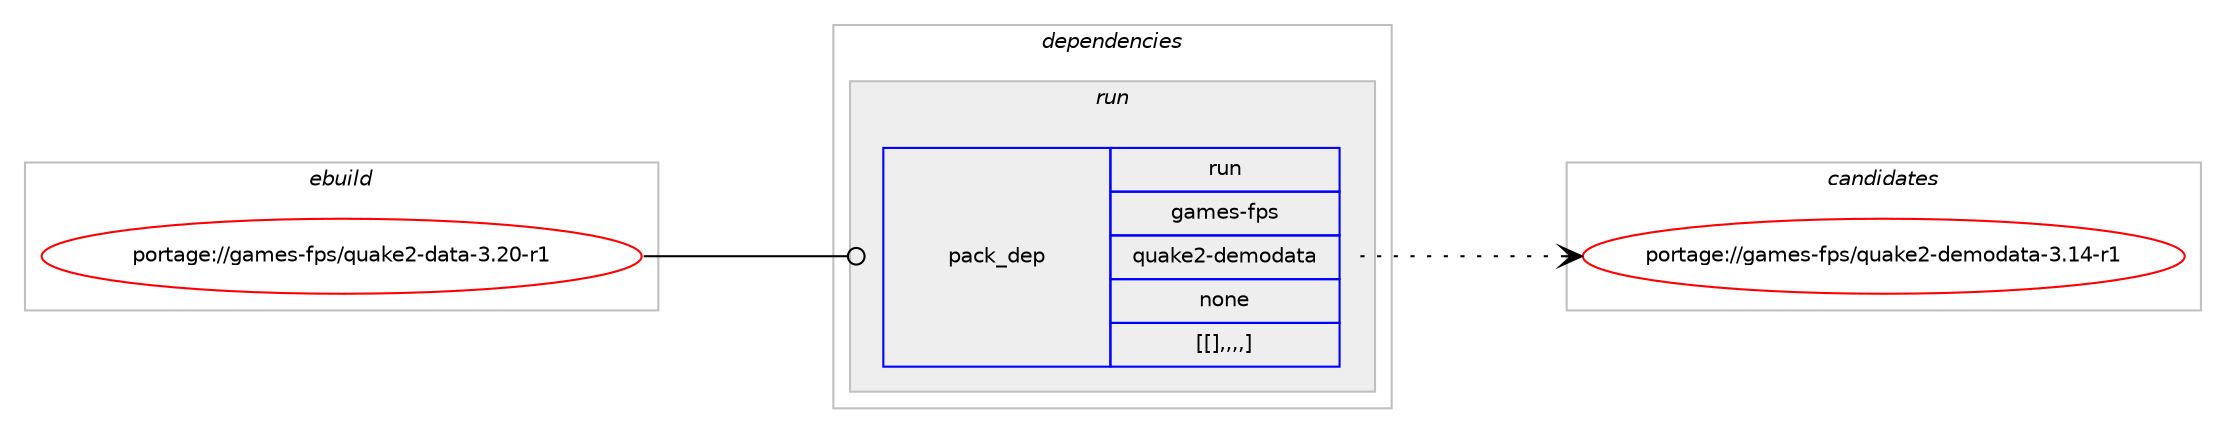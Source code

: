 digraph prolog {

# *************
# Graph options
# *************

newrank=true;
concentrate=true;
compound=true;
graph [rankdir=LR,fontname=Helvetica,fontsize=10,ranksep=1.5];#, ranksep=2.5, nodesep=0.2];
edge  [arrowhead=vee];
node  [fontname=Helvetica,fontsize=10];

# **********
# The ebuild
# **********

subgraph cluster_leftcol {
color=gray;
label=<<i>ebuild</i>>;
id [label="portage://games-fps/quake2-data-3.20-r1", color=red, width=4, href="../games-fps/quake2-data-3.20-r1.svg"];
}

# ****************
# The dependencies
# ****************

subgraph cluster_midcol {
color=gray;
label=<<i>dependencies</i>>;
subgraph cluster_compile {
fillcolor="#eeeeee";
style=filled;
label=<<i>compile</i>>;
}
subgraph cluster_compileandrun {
fillcolor="#eeeeee";
style=filled;
label=<<i>compile and run</i>>;
}
subgraph cluster_run {
fillcolor="#eeeeee";
style=filled;
label=<<i>run</i>>;
subgraph pack166542 {
dependency233809 [label=<<TABLE BORDER="0" CELLBORDER="1" CELLSPACING="0" CELLPADDING="4" WIDTH="220"><TR><TD ROWSPAN="6" CELLPADDING="30">pack_dep</TD></TR><TR><TD WIDTH="110">run</TD></TR><TR><TD>games-fps</TD></TR><TR><TD>quake2-demodata</TD></TR><TR><TD>none</TD></TR><TR><TD>[[],,,,]</TD></TR></TABLE>>, shape=none, color=blue];
}
id:e -> dependency233809:w [weight=20,style="solid",arrowhead="odot"];
}
}

# **************
# The candidates
# **************

subgraph cluster_choices {
rank=same;
color=gray;
label=<<i>candidates</i>>;

subgraph choice166542 {
color=black;
nodesep=1;
choice103971091011154510211211547113117971071015045100101109111100971169745514649524511449 [label="portage://games-fps/quake2-demodata-3.14-r1", color=red, width=4,href="../games-fps/quake2-demodata-3.14-r1.svg"];
dependency233809:e -> choice103971091011154510211211547113117971071015045100101109111100971169745514649524511449:w [style=dotted,weight="100"];
}
}

}
